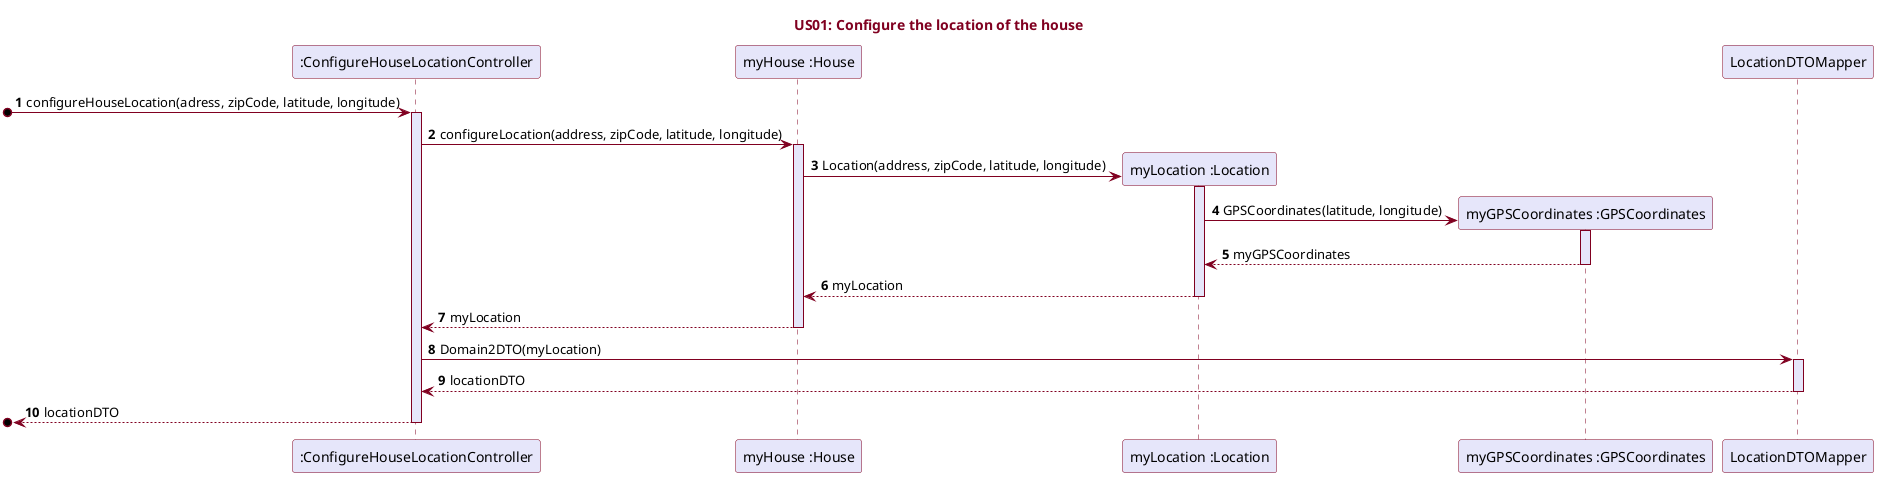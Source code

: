 @startuml
'https://plantuml.com/sequence-diagram

title <font color=#800020>US01: Configure the location of the house</font>

skinparam sequence {
ArrowColor #800020
LifeLineBorderColor #800020
LifeLineBackgroundColor #E6E6FA
ParticipantBorderColor #800020
ParticipantBackgroundColor #E6E6FA
}

autonumber

[o->":ConfigureHouseLocationController": configureHouseLocation(adress, zipCode, latitude, longitude)
activate ":ConfigureHouseLocationController"
":ConfigureHouseLocationController"->"myHouse :House": configureLocation(address, zipCode, latitude, longitude)
activate "myHouse :House"
"myHouse :House"->"myLocation :Location" ** : Location(address, zipCode, latitude, longitude)
activate "myLocation :Location"
"myLocation :Location"->"myGPSCoordinates :GPSCoordinates" ** : GPSCoordinates(latitude, longitude)
activate "myGPSCoordinates :GPSCoordinates"
"myGPSCoordinates :GPSCoordinates"-->"myLocation :Location" : myGPSCoordinates
deactivate "myGPSCoordinates :GPSCoordinates"
"myLocation :Location"-->"myHouse :House" : myLocation
deactivate "myLocation :Location"
"myHouse :House"-->":ConfigureHouseLocationController": myLocation
deactivate "myHouse :House"
":ConfigureHouseLocationController"->"LocationDTOMapper": Domain2DTO(myLocation)
activate "LocationDTOMapper"
"LocationDTOMapper"-->":ConfigureHouseLocationController": locationDTO
deactivate "LocationDTOMapper"
[o<--":ConfigureHouseLocationController": locationDTO
deactivate ":ConfigureHouseLocationController"

@enduml